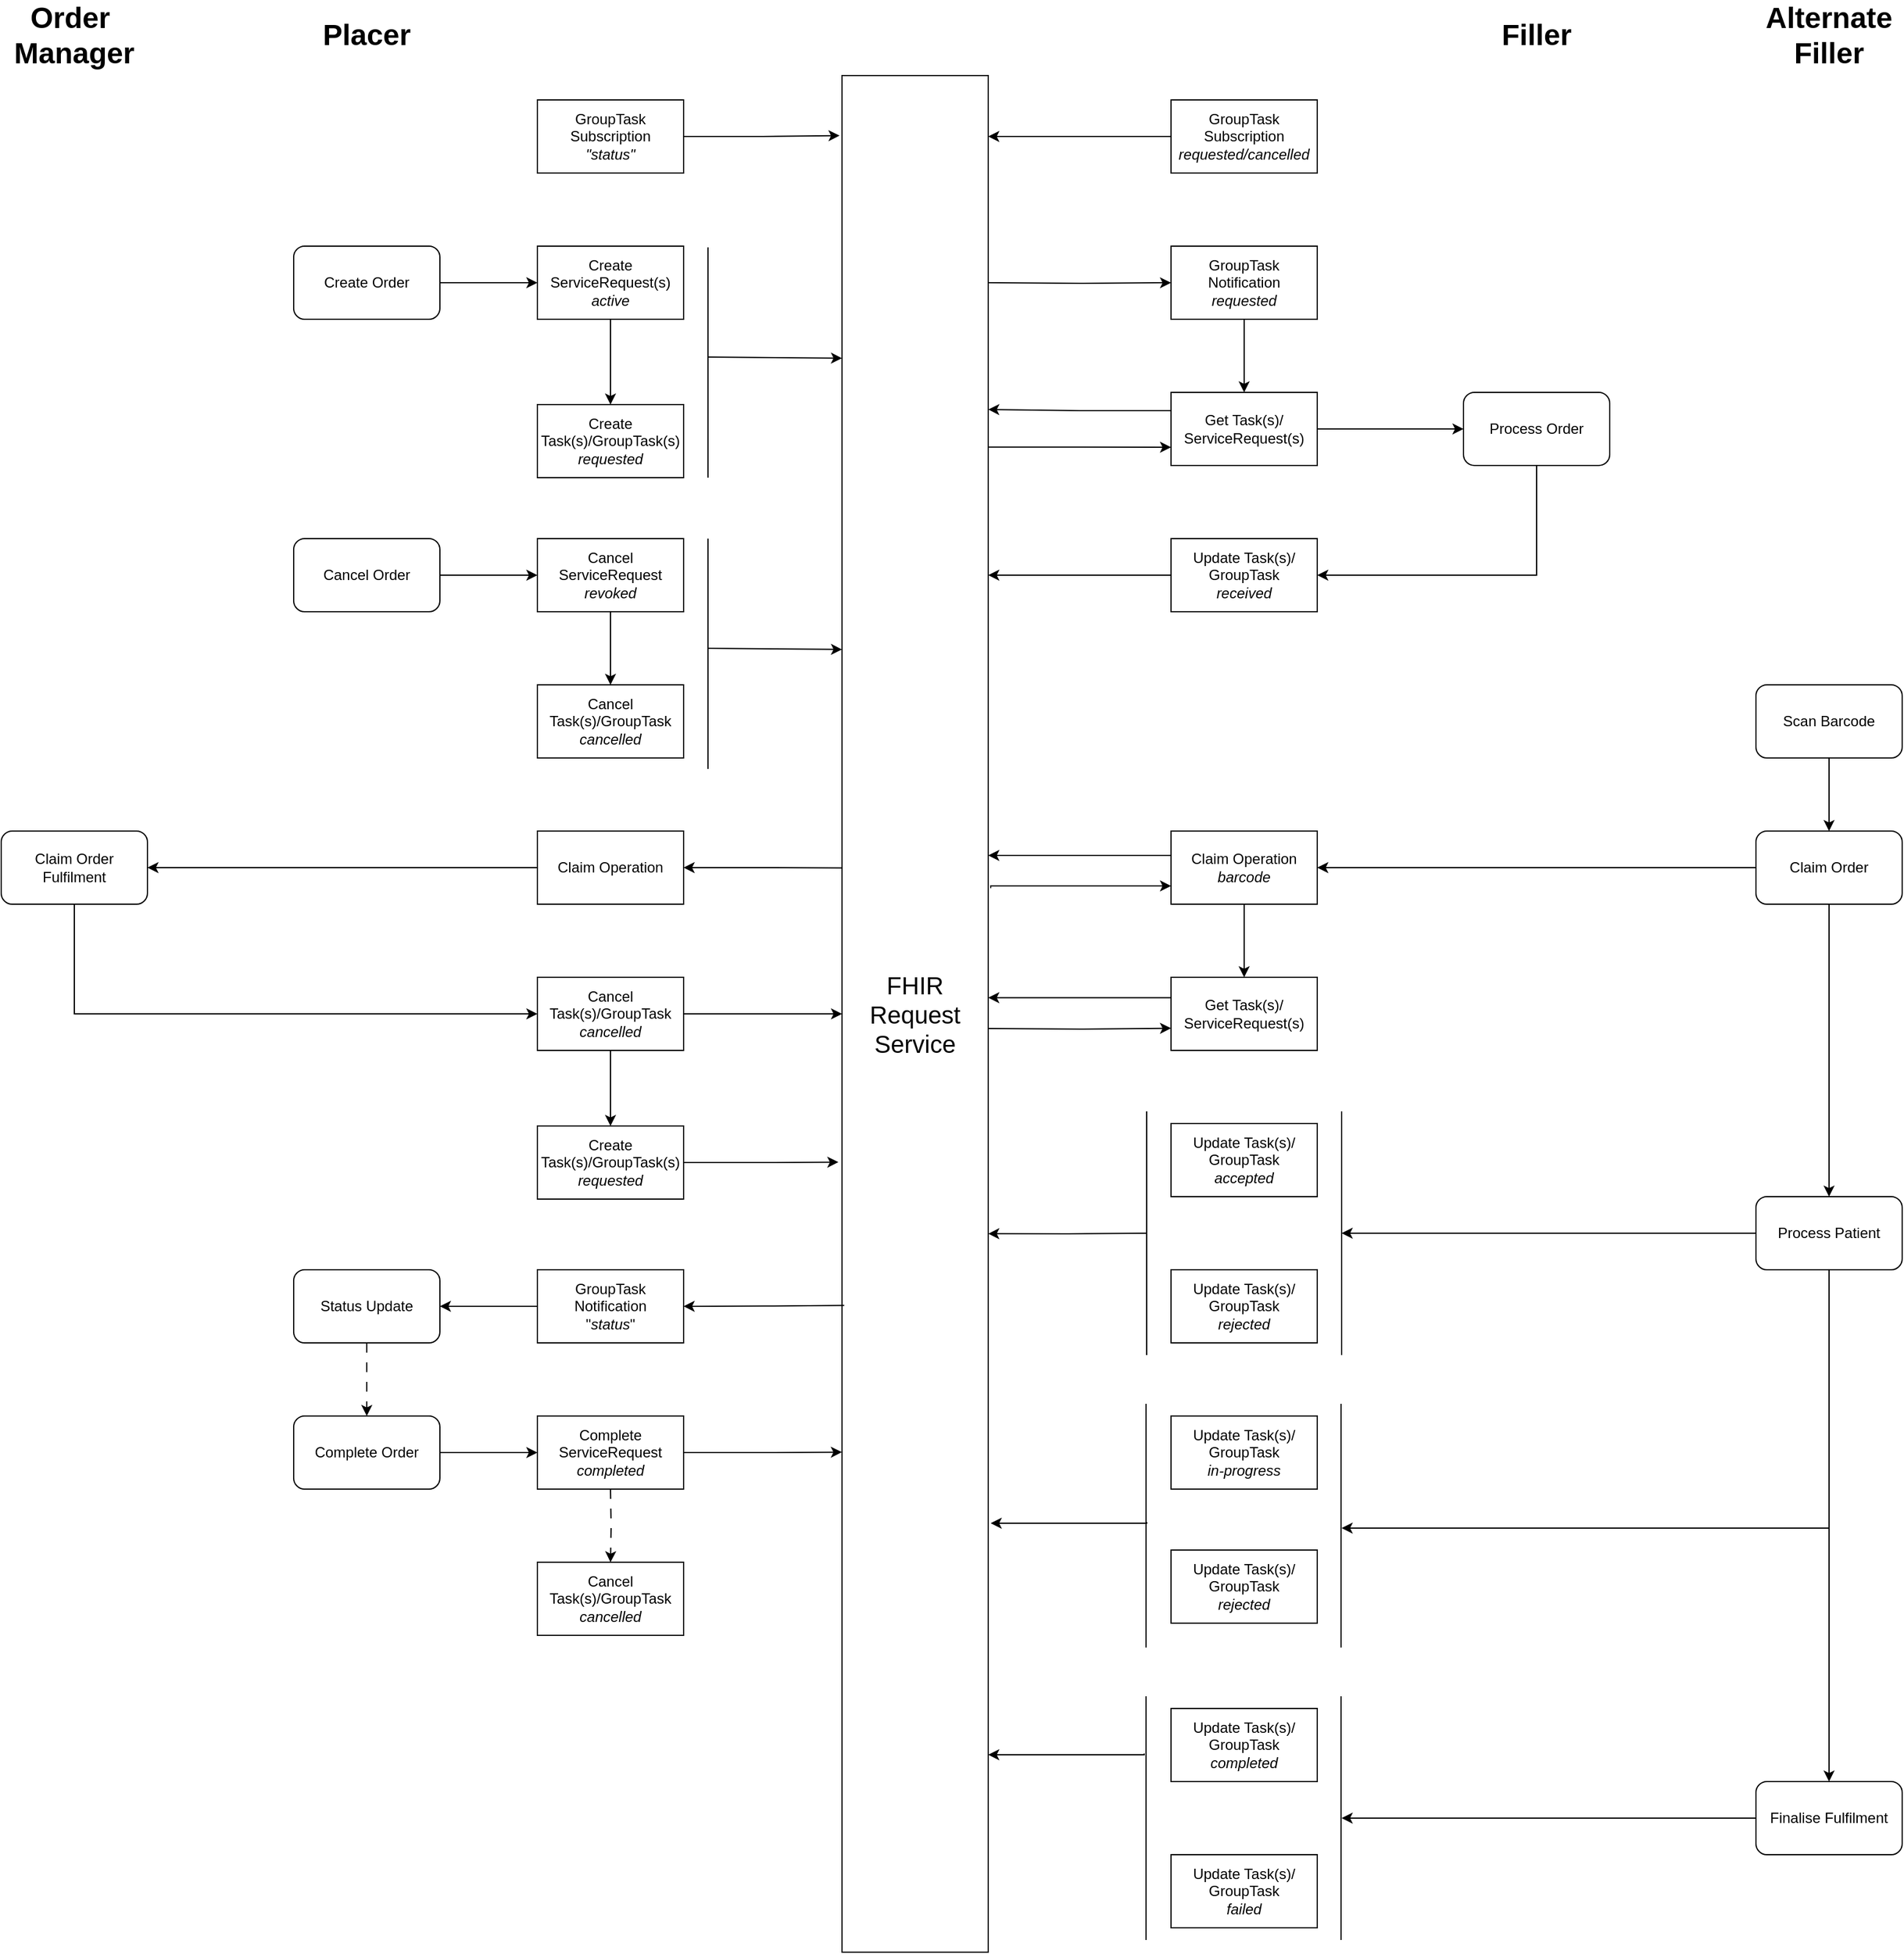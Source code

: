 <mxfile version="22.0.3" type="device">
  <diagram name="Page-1" id="8R8p8WOGXn6GYmeLdF4O">
    <mxGraphModel dx="1434" dy="1176" grid="1" gridSize="10" guides="1" tooltips="1" connect="1" arrows="1" fold="1" page="1" pageScale="1" pageWidth="2000" pageHeight="2000" math="0" shadow="0">
      <root>
        <mxCell id="0" />
        <mxCell id="1" parent="0" />
        <mxCell id="58J77CmHHtezco-8vGAR-23" style="edgeStyle=orthogonalEdgeStyle;rounded=0;orthogonalLoop=1;jettySize=auto;html=1;entryX=0;entryY=0.5;entryDx=0;entryDy=0;" parent="1" source="58J77CmHHtezco-8vGAR-1" target="58J77CmHHtezco-8vGAR-2" edge="1">
          <mxGeometry relative="1" as="geometry" />
        </mxCell>
        <mxCell id="58J77CmHHtezco-8vGAR-1" value="Create Order" style="rounded=1;whiteSpace=wrap;html=1;" parent="1" vertex="1">
          <mxGeometry x="360" y="278" width="120" height="60" as="geometry" />
        </mxCell>
        <mxCell id="58J77CmHHtezco-8vGAR-8" style="edgeStyle=orthogonalEdgeStyle;rounded=0;orthogonalLoop=1;jettySize=auto;html=1;entryX=0.5;entryY=0;entryDx=0;entryDy=0;" parent="1" source="58J77CmHHtezco-8vGAR-2" target="58J77CmHHtezco-8vGAR-3" edge="1">
          <mxGeometry relative="1" as="geometry" />
        </mxCell>
        <mxCell id="58J77CmHHtezco-8vGAR-2" value="Create ServiceRequest(s)&lt;br&gt;&lt;i&gt;active&lt;/i&gt;" style="rounded=0;whiteSpace=wrap;html=1;" parent="1" vertex="1">
          <mxGeometry x="560" y="278" width="120" height="60" as="geometry" />
        </mxCell>
        <mxCell id="58J77CmHHtezco-8vGAR-3" value="Create Task(s)/GroupTask(s)&lt;br&gt;&lt;i&gt;requested&lt;/i&gt;" style="rounded=0;whiteSpace=wrap;html=1;" parent="1" vertex="1">
          <mxGeometry x="560" y="408" width="120" height="60" as="geometry" />
        </mxCell>
        <mxCell id="58J77CmHHtezco-8vGAR-4" value="GroupTask Subscription&lt;br&gt;&lt;i&gt;requested/cancelled&lt;/i&gt;" style="rounded=0;whiteSpace=wrap;html=1;" parent="1" vertex="1">
          <mxGeometry x="1080" y="158" width="120" height="60" as="geometry" />
        </mxCell>
        <mxCell id="58J77CmHHtezco-8vGAR-7" style="edgeStyle=orthogonalEdgeStyle;rounded=0;orthogonalLoop=1;jettySize=auto;html=1;entryX=0.5;entryY=0;entryDx=0;entryDy=0;" parent="1" source="58J77CmHHtezco-8vGAR-5" target="58J77CmHHtezco-8vGAR-6" edge="1">
          <mxGeometry relative="1" as="geometry" />
        </mxCell>
        <mxCell id="58J77CmHHtezco-8vGAR-5" value="GroupTask Notification&lt;br&gt;&lt;i&gt;requested&lt;/i&gt;" style="rounded=0;whiteSpace=wrap;html=1;" parent="1" vertex="1">
          <mxGeometry x="1080" y="278" width="120" height="60" as="geometry" />
        </mxCell>
        <mxCell id="58J77CmHHtezco-8vGAR-6" value="Get Task(s)/ ServiceRequest(s)" style="rounded=0;whiteSpace=wrap;html=1;" parent="1" vertex="1">
          <mxGeometry x="1080" y="398" width="120" height="60" as="geometry" />
        </mxCell>
        <mxCell id="58J77CmHHtezco-8vGAR-9" value="&lt;font style=&quot;font-size: 20px;&quot;&gt;FHIR Request Service&lt;/font&gt;" style="rounded=0;whiteSpace=wrap;html=1;" parent="1" vertex="1">
          <mxGeometry x="810" y="138" width="120" height="1540" as="geometry" />
        </mxCell>
        <mxCell id="58J77CmHHtezco-8vGAR-10" value="" style="endArrow=none;html=1;rounded=0;" parent="1" edge="1">
          <mxGeometry width="50" height="50" relative="1" as="geometry">
            <mxPoint x="700" y="468" as="sourcePoint" />
            <mxPoint x="700" y="279" as="targetPoint" />
          </mxGeometry>
        </mxCell>
        <mxCell id="58J77CmHHtezco-8vGAR-11" value="" style="endArrow=classic;html=1;rounded=0;entryX=0;entryY=0.129;entryDx=0;entryDy=0;entryPerimeter=0;" parent="1" edge="1">
          <mxGeometry width="50" height="50" relative="1" as="geometry">
            <mxPoint x="700" y="369" as="sourcePoint" />
            <mxPoint x="810" y="369.94" as="targetPoint" />
          </mxGeometry>
        </mxCell>
        <mxCell id="58J77CmHHtezco-8vGAR-12" value="" style="endArrow=classic;html=1;rounded=0;exitX=0;exitY=0.5;exitDx=0;exitDy=0;edgeStyle=orthogonalEdgeStyle;" parent="1" source="58J77CmHHtezco-8vGAR-4" edge="1">
          <mxGeometry width="50" height="50" relative="1" as="geometry">
            <mxPoint x="710" y="258" as="sourcePoint" />
            <mxPoint x="930" y="188" as="targetPoint" />
          </mxGeometry>
        </mxCell>
        <mxCell id="58J77CmHHtezco-8vGAR-13" value="" style="endArrow=classic;html=1;rounded=0;entryX=0;entryY=0.5;entryDx=0;entryDy=0;edgeStyle=orthogonalEdgeStyle;" parent="1" target="58J77CmHHtezco-8vGAR-5" edge="1">
          <mxGeometry width="50" height="50" relative="1" as="geometry">
            <mxPoint x="930" y="308" as="sourcePoint" />
            <mxPoint x="941" y="199" as="targetPoint" />
          </mxGeometry>
        </mxCell>
        <mxCell id="58J77CmHHtezco-8vGAR-14" value="" style="endArrow=classic;html=1;rounded=0;exitX=0;exitY=0.25;exitDx=0;exitDy=0;edgeStyle=orthogonalEdgeStyle;" parent="1" source="58J77CmHHtezco-8vGAR-6" edge="1">
          <mxGeometry width="50" height="50" relative="1" as="geometry">
            <mxPoint x="940" y="318" as="sourcePoint" />
            <mxPoint x="930" y="412" as="targetPoint" />
          </mxGeometry>
        </mxCell>
        <mxCell id="58J77CmHHtezco-8vGAR-15" value="" style="endArrow=classic;html=1;rounded=0;entryX=0;entryY=0.75;entryDx=0;entryDy=0;edgeStyle=orthogonalEdgeStyle;exitX=1;exitY=0.198;exitDx=0;exitDy=0;exitPerimeter=0;" parent="1" source="58J77CmHHtezco-8vGAR-9" target="58J77CmHHtezco-8vGAR-6" edge="1">
          <mxGeometry width="50" height="50" relative="1" as="geometry">
            <mxPoint x="970" y="488" as="sourcePoint" />
            <mxPoint x="942" y="423" as="targetPoint" />
          </mxGeometry>
        </mxCell>
        <mxCell id="58J77CmHHtezco-8vGAR-16" value="Update Task(s)/ GroupTask&lt;br&gt;&lt;i&gt;received&lt;/i&gt;" style="rounded=0;whiteSpace=wrap;html=1;" parent="1" vertex="1">
          <mxGeometry x="1080" y="518" width="120" height="60" as="geometry" />
        </mxCell>
        <mxCell id="58J77CmHHtezco-8vGAR-17" value="Update Task(s)/ GroupTask&lt;br&gt;&lt;i&gt;accepted&lt;/i&gt;" style="rounded=0;whiteSpace=wrap;html=1;" parent="1" vertex="1">
          <mxGeometry x="1080" y="998" width="120" height="60" as="geometry" />
        </mxCell>
        <mxCell id="58J77CmHHtezco-8vGAR-18" value="Update Task(s)/ GroupTask&lt;br&gt;&lt;i&gt;in-progress&lt;/i&gt;" style="rounded=0;whiteSpace=wrap;html=1;" parent="1" vertex="1">
          <mxGeometry x="1080" y="1238" width="120" height="60" as="geometry" />
        </mxCell>
        <mxCell id="58J77CmHHtezco-8vGAR-19" value="Update Task(s)/ GroupTask&lt;br&gt;&lt;i&gt;rejected&lt;/i&gt;" style="rounded=0;whiteSpace=wrap;html=1;" parent="1" vertex="1">
          <mxGeometry x="1080" y="1118" width="120" height="60" as="geometry" />
        </mxCell>
        <mxCell id="58J77CmHHtezco-8vGAR-20" value="Update Task(s)/ GroupTask&lt;br&gt;&lt;i&gt;completed&lt;/i&gt;" style="rounded=0;whiteSpace=wrap;html=1;" parent="1" vertex="1">
          <mxGeometry x="1080" y="1478" width="120" height="60" as="geometry" />
        </mxCell>
        <mxCell id="58J77CmHHtezco-8vGAR-21" value="Update Task(s)/ GroupTask&lt;br&gt;&lt;i&gt;failed&lt;/i&gt;" style="rounded=0;whiteSpace=wrap;html=1;" parent="1" vertex="1">
          <mxGeometry x="1080" y="1598" width="120" height="60" as="geometry" />
        </mxCell>
        <mxCell id="58J77CmHHtezco-8vGAR-22" value="GroupTask Subscription&lt;br&gt;&lt;i&gt;&quot;status&quot;&lt;/i&gt;" style="rounded=0;whiteSpace=wrap;html=1;" parent="1" vertex="1">
          <mxGeometry x="560" y="158" width="120" height="60" as="geometry" />
        </mxCell>
        <mxCell id="58J77CmHHtezco-8vGAR-24" value="" style="endArrow=classic;html=1;rounded=0;exitX=1;exitY=0.5;exitDx=0;exitDy=0;edgeStyle=orthogonalEdgeStyle;entryX=-0.017;entryY=0.032;entryDx=0;entryDy=0;entryPerimeter=0;" parent="1" source="58J77CmHHtezco-8vGAR-22" target="58J77CmHHtezco-8vGAR-9" edge="1">
          <mxGeometry width="50" height="50" relative="1" as="geometry">
            <mxPoint x="710" y="449" as="sourcePoint" />
            <mxPoint x="800" y="188" as="targetPoint" />
          </mxGeometry>
        </mxCell>
        <mxCell id="58J77CmHHtezco-8vGAR-25" value="Cancel ServiceRequest&lt;br&gt;&lt;i&gt;revoked&lt;/i&gt;" style="rounded=0;whiteSpace=wrap;html=1;" parent="1" vertex="1">
          <mxGeometry x="560" y="518" width="120" height="60" as="geometry" />
        </mxCell>
        <mxCell id="58J77CmHHtezco-8vGAR-26" value="Cancel Order" style="rounded=1;whiteSpace=wrap;html=1;" parent="1" vertex="1">
          <mxGeometry x="360" y="518" width="120" height="60" as="geometry" />
        </mxCell>
        <mxCell id="58J77CmHHtezco-8vGAR-27" value="Cancel Task(s)/GroupTask&lt;br&gt;&lt;i&gt;cancelled&lt;/i&gt;" style="rounded=0;whiteSpace=wrap;html=1;" parent="1" vertex="1">
          <mxGeometry x="560" y="638" width="120" height="60" as="geometry" />
        </mxCell>
        <mxCell id="58J77CmHHtezco-8vGAR-28" style="edgeStyle=orthogonalEdgeStyle;rounded=0;orthogonalLoop=1;jettySize=auto;html=1;entryX=0.5;entryY=0;entryDx=0;entryDy=0;exitX=0.5;exitY=1;exitDx=0;exitDy=0;" parent="1" source="58J77CmHHtezco-8vGAR-25" target="58J77CmHHtezco-8vGAR-27" edge="1">
          <mxGeometry relative="1" as="geometry">
            <mxPoint x="630" y="338" as="sourcePoint" />
            <mxPoint x="630" y="408" as="targetPoint" />
          </mxGeometry>
        </mxCell>
        <mxCell id="58J77CmHHtezco-8vGAR-29" value="" style="endArrow=none;html=1;rounded=0;" parent="1" edge="1">
          <mxGeometry width="50" height="50" relative="1" as="geometry">
            <mxPoint x="700" y="707" as="sourcePoint" />
            <mxPoint x="700" y="518" as="targetPoint" />
          </mxGeometry>
        </mxCell>
        <mxCell id="58J77CmHHtezco-8vGAR-30" value="" style="endArrow=classic;html=1;rounded=0;entryX=0;entryY=0.129;entryDx=0;entryDy=0;entryPerimeter=0;edgeStyle=orthogonalEdgeStyle;" parent="1" edge="1">
          <mxGeometry width="50" height="50" relative="1" as="geometry">
            <mxPoint x="700" y="608" as="sourcePoint" />
            <mxPoint x="810" y="608.94" as="targetPoint" />
          </mxGeometry>
        </mxCell>
        <mxCell id="58J77CmHHtezco-8vGAR-31" style="edgeStyle=orthogonalEdgeStyle;rounded=0;orthogonalLoop=1;jettySize=auto;html=1;exitX=1;exitY=0.5;exitDx=0;exitDy=0;" parent="1" source="58J77CmHHtezco-8vGAR-26" edge="1">
          <mxGeometry relative="1" as="geometry">
            <mxPoint x="490" y="308" as="sourcePoint" />
            <mxPoint x="560" y="548" as="targetPoint" />
          </mxGeometry>
        </mxCell>
        <mxCell id="58J77CmHHtezco-8vGAR-32" value="" style="endArrow=none;html=1;rounded=0;" parent="1" edge="1">
          <mxGeometry width="50" height="50" relative="1" as="geometry">
            <mxPoint x="1060" y="1188" as="sourcePoint" />
            <mxPoint x="1060" y="988" as="targetPoint" />
          </mxGeometry>
        </mxCell>
        <mxCell id="58J77CmHHtezco-8vGAR-33" value="" style="endArrow=classic;html=1;rounded=0;edgeStyle=orthogonalEdgeStyle;" parent="1" edge="1">
          <mxGeometry width="50" height="50" relative="1" as="geometry">
            <mxPoint x="1060" y="1325" as="sourcePoint" />
            <mxPoint x="932" y="1326" as="targetPoint" />
            <Array as="points">
              <mxPoint x="995" y="1326" />
              <mxPoint x="932" y="1326" />
            </Array>
          </mxGeometry>
        </mxCell>
        <mxCell id="58J77CmHHtezco-8vGAR-41" style="edgeStyle=orthogonalEdgeStyle;rounded=0;orthogonalLoop=1;jettySize=auto;html=1;" parent="1" source="58J77CmHHtezco-8vGAR-34" target="58J77CmHHtezco-8vGAR-40" edge="1">
          <mxGeometry relative="1" as="geometry" />
        </mxCell>
        <mxCell id="58J77CmHHtezco-8vGAR-34" value="Complete Order" style="rounded=1;whiteSpace=wrap;html=1;" parent="1" vertex="1">
          <mxGeometry x="360" y="1238" width="120" height="60" as="geometry" />
        </mxCell>
        <mxCell id="58J77CmHHtezco-8vGAR-35" value="GroupTask&lt;br&gt;Notification&lt;br&gt;&quot;&lt;i&gt;status&lt;/i&gt;&quot;" style="rounded=0;whiteSpace=wrap;html=1;" parent="1" vertex="1">
          <mxGeometry x="560" y="1118" width="120" height="60" as="geometry" />
        </mxCell>
        <mxCell id="58J77CmHHtezco-8vGAR-36" value="Status Update" style="rounded=1;whiteSpace=wrap;html=1;" parent="1" vertex="1">
          <mxGeometry x="360" y="1118" width="120" height="60" as="geometry" />
        </mxCell>
        <mxCell id="58J77CmHHtezco-8vGAR-37" style="edgeStyle=orthogonalEdgeStyle;rounded=0;orthogonalLoop=1;jettySize=auto;html=1;exitX=0;exitY=0.5;exitDx=0;exitDy=0;entryX=1;entryY=0.5;entryDx=0;entryDy=0;" parent="1" source="58J77CmHHtezco-8vGAR-35" target="58J77CmHHtezco-8vGAR-36" edge="1">
          <mxGeometry relative="1" as="geometry">
            <mxPoint x="490" y="918" as="sourcePoint" />
            <mxPoint x="570" y="918" as="targetPoint" />
          </mxGeometry>
        </mxCell>
        <mxCell id="58J77CmHHtezco-8vGAR-38" value="" style="endArrow=classic;html=1;rounded=0;entryX=1;entryY=0.5;entryDx=0;entryDy=0;exitX=0.015;exitY=0.715;exitDx=0;exitDy=0;exitPerimeter=0;edgeStyle=orthogonalEdgeStyle;" parent="1" target="58J77CmHHtezco-8vGAR-35" edge="1">
          <mxGeometry width="50" height="50" relative="1" as="geometry">
            <mxPoint x="811.8" y="1147.3" as="sourcePoint" />
            <mxPoint x="942" y="1018" as="targetPoint" />
          </mxGeometry>
        </mxCell>
        <mxCell id="58J77CmHHtezco-8vGAR-39" style="edgeStyle=orthogonalEdgeStyle;rounded=0;orthogonalLoop=1;jettySize=auto;html=1;entryX=0.5;entryY=0;entryDx=0;entryDy=0;exitX=0.5;exitY=1;exitDx=0;exitDy=0;dashed=1;dashPattern=8 8;" parent="1" source="58J77CmHHtezco-8vGAR-36" target="58J77CmHHtezco-8vGAR-34" edge="1">
          <mxGeometry relative="1" as="geometry">
            <mxPoint x="630" y="948" as="sourcePoint" />
            <mxPoint x="630" y="1008" as="targetPoint" />
          </mxGeometry>
        </mxCell>
        <mxCell id="58J77CmHHtezco-8vGAR-40" value="Complete&lt;br&gt;ServiceRequest&lt;br&gt;&lt;i&gt;completed&lt;/i&gt;" style="rounded=0;whiteSpace=wrap;html=1;" parent="1" vertex="1">
          <mxGeometry x="560" y="1238" width="120" height="60" as="geometry" />
        </mxCell>
        <mxCell id="58J77CmHHtezco-8vGAR-42" style="edgeStyle=orthogonalEdgeStyle;rounded=0;orthogonalLoop=1;jettySize=auto;html=1;entryX=-0.001;entryY=0.833;entryDx=0;entryDy=0;entryPerimeter=0;" parent="1" source="58J77CmHHtezco-8vGAR-40" edge="1">
          <mxGeometry relative="1" as="geometry">
            <mxPoint x="809.88" y="1267.66" as="targetPoint" />
          </mxGeometry>
        </mxCell>
        <mxCell id="58J77CmHHtezco-8vGAR-44" value="Cancel Task(s)/GroupTask&lt;br&gt;&lt;i&gt;cancelled&lt;/i&gt;" style="rounded=0;whiteSpace=wrap;html=1;" parent="1" vertex="1">
          <mxGeometry x="560" y="1358" width="120" height="60" as="geometry" />
        </mxCell>
        <mxCell id="58J77CmHHtezco-8vGAR-45" style="edgeStyle=orthogonalEdgeStyle;rounded=0;orthogonalLoop=1;jettySize=auto;html=1;dashed=1;dashPattern=8 8;" parent="1" target="58J77CmHHtezco-8vGAR-44" edge="1">
          <mxGeometry relative="1" as="geometry">
            <mxPoint x="620" y="1298" as="sourcePoint" />
            <mxPoint x="430" y="1248" as="targetPoint" />
          </mxGeometry>
        </mxCell>
        <mxCell id="tBrtz9nmKrQYxcQgaU5S-2" style="edgeStyle=orthogonalEdgeStyle;rounded=0;orthogonalLoop=1;jettySize=auto;html=1;entryX=1;entryY=0.5;entryDx=0;entryDy=0;" parent="1" source="58J77CmHHtezco-8vGAR-47" target="58J77CmHHtezco-8vGAR-16" edge="1">
          <mxGeometry relative="1" as="geometry">
            <Array as="points">
              <mxPoint x="1380" y="548" />
            </Array>
          </mxGeometry>
        </mxCell>
        <mxCell id="58J77CmHHtezco-8vGAR-47" value="Process Order" style="rounded=1;whiteSpace=wrap;html=1;" parent="1" vertex="1">
          <mxGeometry x="1320" y="398" width="120" height="60" as="geometry" />
        </mxCell>
        <mxCell id="58J77CmHHtezco-8vGAR-48" value="" style="endArrow=classic;html=1;rounded=0;edgeStyle=orthogonalEdgeStyle;exitX=1;exitY=0.5;exitDx=0;exitDy=0;" parent="1" source="58J77CmHHtezco-8vGAR-6" target="58J77CmHHtezco-8vGAR-47" edge="1">
          <mxGeometry width="50" height="50" relative="1" as="geometry">
            <mxPoint x="1150" y="428" as="sourcePoint" />
            <mxPoint x="1090" y="453" as="targetPoint" />
          </mxGeometry>
        </mxCell>
        <mxCell id="58J77CmHHtezco-8vGAR-49" value="Finalise Fulfilment" style="rounded=1;whiteSpace=wrap;html=1;" parent="1" vertex="1">
          <mxGeometry x="1560" y="1538" width="120" height="60" as="geometry" />
        </mxCell>
        <mxCell id="58J77CmHHtezco-8vGAR-50" value="" style="endArrow=none;html=1;rounded=0;" parent="1" edge="1">
          <mxGeometry width="50" height="50" relative="1" as="geometry">
            <mxPoint x="1220" y="1188" as="sourcePoint" />
            <mxPoint x="1220" y="988" as="targetPoint" />
          </mxGeometry>
        </mxCell>
        <mxCell id="58J77CmHHtezco-8vGAR-51" value="" style="endArrow=classic;html=1;rounded=0;edgeStyle=orthogonalEdgeStyle;" parent="1" source="58J77CmHHtezco-8vGAR-49" edge="1">
          <mxGeometry width="50" height="50" relative="1" as="geometry">
            <mxPoint x="1320" y="1517.5" as="sourcePoint" />
            <mxPoint x="1220" y="1568" as="targetPoint" />
            <Array as="points" />
          </mxGeometry>
        </mxCell>
        <mxCell id="58J77CmHHtezco-8vGAR-53" value="Placer" style="text;html=1;strokeColor=none;fillColor=none;align=center;verticalAlign=middle;whiteSpace=wrap;rounded=0;fontStyle=1;fontSize=24;" parent="1" vertex="1">
          <mxGeometry x="390" y="90" width="60" height="30" as="geometry" />
        </mxCell>
        <mxCell id="58J77CmHHtezco-8vGAR-54" value="Filler" style="text;html=1;strokeColor=none;fillColor=none;align=center;verticalAlign=middle;whiteSpace=wrap;rounded=0;fontStyle=1;fontSize=24;" parent="1" vertex="1">
          <mxGeometry x="1350" y="90" width="60" height="30" as="geometry" />
        </mxCell>
        <mxCell id="tBrtz9nmKrQYxcQgaU5S-6" style="edgeStyle=orthogonalEdgeStyle;rounded=0;orthogonalLoop=1;jettySize=auto;html=1;" parent="1" source="tBrtz9nmKrQYxcQgaU5S-1" edge="1">
          <mxGeometry relative="1" as="geometry">
            <mxPoint x="1220" y="1330" as="targetPoint" />
            <Array as="points">
              <mxPoint x="1620" y="1330" />
              <mxPoint x="1221" y="1330" />
            </Array>
          </mxGeometry>
        </mxCell>
        <mxCell id="tBrtz9nmKrQYxcQgaU5S-1" value="Process Patient" style="rounded=1;whiteSpace=wrap;html=1;" parent="1" vertex="1">
          <mxGeometry x="1560" y="1058" width="120" height="60" as="geometry" />
        </mxCell>
        <mxCell id="tBrtz9nmKrQYxcQgaU5S-3" value="" style="endArrow=classic;html=1;rounded=0;exitX=0;exitY=0.5;exitDx=0;exitDy=0;edgeStyle=orthogonalEdgeStyle;" parent="1" source="58J77CmHHtezco-8vGAR-16" edge="1">
          <mxGeometry width="50" height="50" relative="1" as="geometry">
            <mxPoint x="1090" y="423" as="sourcePoint" />
            <mxPoint x="930" y="548" as="targetPoint" />
          </mxGeometry>
        </mxCell>
        <mxCell id="tBrtz9nmKrQYxcQgaU5S-5" value="" style="endArrow=classic;html=1;rounded=0;edgeStyle=orthogonalEdgeStyle;entryX=1;entryY=0.52;entryDx=0;entryDy=0;entryPerimeter=0;" parent="1" edge="1">
          <mxGeometry width="50" height="50" relative="1" as="geometry">
            <mxPoint x="1060" y="1088" as="sourcePoint" />
            <mxPoint x="930" y="1088.4" as="targetPoint" />
          </mxGeometry>
        </mxCell>
        <mxCell id="tBrtz9nmKrQYxcQgaU5S-7" value="Update Task(s)/ GroupTask&lt;br&gt;&lt;i&gt;rejected&lt;/i&gt;" style="rounded=0;whiteSpace=wrap;html=1;" parent="1" vertex="1">
          <mxGeometry x="1080" y="1348" width="120" height="60" as="geometry" />
        </mxCell>
        <mxCell id="tBrtz9nmKrQYxcQgaU5S-8" value="" style="endArrow=none;html=1;rounded=0;" parent="1" edge="1">
          <mxGeometry width="50" height="50" relative="1" as="geometry">
            <mxPoint x="1059.5" y="1428" as="sourcePoint" />
            <mxPoint x="1059.5" y="1228" as="targetPoint" />
          </mxGeometry>
        </mxCell>
        <mxCell id="tBrtz9nmKrQYxcQgaU5S-9" value="" style="endArrow=none;html=1;rounded=0;" parent="1" edge="1">
          <mxGeometry width="50" height="50" relative="1" as="geometry">
            <mxPoint x="1219.5" y="1428" as="sourcePoint" />
            <mxPoint x="1219.5" y="1228" as="targetPoint" />
          </mxGeometry>
        </mxCell>
        <mxCell id="tBrtz9nmKrQYxcQgaU5S-11" value="" style="endArrow=none;html=1;rounded=0;" parent="1" edge="1">
          <mxGeometry width="50" height="50" relative="1" as="geometry">
            <mxPoint x="1059.5" y="1668" as="sourcePoint" />
            <mxPoint x="1059.5" y="1468" as="targetPoint" />
          </mxGeometry>
        </mxCell>
        <mxCell id="tBrtz9nmKrQYxcQgaU5S-12" value="" style="endArrow=none;html=1;rounded=0;" parent="1" edge="1">
          <mxGeometry width="50" height="50" relative="1" as="geometry">
            <mxPoint x="1219.5" y="1668" as="sourcePoint" />
            <mxPoint x="1219.5" y="1468" as="targetPoint" />
          </mxGeometry>
        </mxCell>
        <mxCell id="tBrtz9nmKrQYxcQgaU5S-13" value="" style="endArrow=classic;html=1;rounded=0;entryX=0.5;entryY=0;entryDx=0;entryDy=0;exitX=0.5;exitY=1;exitDx=0;exitDy=0;" parent="1" source="5GHypEu7JvWQs-w7dyQg-3" target="tBrtz9nmKrQYxcQgaU5S-1" edge="1">
          <mxGeometry width="50" height="50" relative="1" as="geometry">
            <mxPoint x="1380" y="1138" as="sourcePoint" />
            <mxPoint x="950" y="1268" as="targetPoint" />
          </mxGeometry>
        </mxCell>
        <mxCell id="tBrtz9nmKrQYxcQgaU5S-14" value="" style="endArrow=classic;html=1;rounded=0;entryX=0.5;entryY=0;entryDx=0;entryDy=0;exitX=0.5;exitY=1;exitDx=0;exitDy=0;" parent="1" source="tBrtz9nmKrQYxcQgaU5S-1" target="58J77CmHHtezco-8vGAR-49" edge="1">
          <mxGeometry width="50" height="50" relative="1" as="geometry">
            <mxPoint x="1390" y="1098" as="sourcePoint" />
            <mxPoint x="1390" y="1298" as="targetPoint" />
          </mxGeometry>
        </mxCell>
        <mxCell id="tBrtz9nmKrQYxcQgaU5S-15" value="" style="endArrow=classic;html=1;rounded=0;edgeStyle=orthogonalEdgeStyle;" parent="1" edge="1">
          <mxGeometry width="50" height="50" relative="1" as="geometry">
            <mxPoint x="1058" y="1515" as="sourcePoint" />
            <mxPoint x="930" y="1516" as="targetPoint" />
            <Array as="points">
              <mxPoint x="993" y="1516" />
              <mxPoint x="930" y="1516" />
            </Array>
          </mxGeometry>
        </mxCell>
        <mxCell id="5GHypEu7JvWQs-w7dyQg-11" style="edgeStyle=orthogonalEdgeStyle;rounded=0;orthogonalLoop=1;jettySize=auto;html=1;entryX=0.5;entryY=0;entryDx=0;entryDy=0;" parent="1" source="5GHypEu7JvWQs-w7dyQg-1" target="5GHypEu7JvWQs-w7dyQg-10" edge="1">
          <mxGeometry relative="1" as="geometry" />
        </mxCell>
        <mxCell id="5GHypEu7JvWQs-w7dyQg-1" value="Claim Operation&lt;br&gt;&lt;i&gt;barcode&lt;/i&gt;" style="rounded=0;whiteSpace=wrap;html=1;" parent="1" vertex="1">
          <mxGeometry x="1080" y="758" width="120" height="60" as="geometry" />
        </mxCell>
        <mxCell id="5GHypEu7JvWQs-w7dyQg-5" style="edgeStyle=orthogonalEdgeStyle;rounded=0;orthogonalLoop=1;jettySize=auto;html=1;entryX=1;entryY=0.5;entryDx=0;entryDy=0;" parent="1" source="5GHypEu7JvWQs-w7dyQg-3" target="5GHypEu7JvWQs-w7dyQg-1" edge="1">
          <mxGeometry relative="1" as="geometry" />
        </mxCell>
        <mxCell id="5GHypEu7JvWQs-w7dyQg-3" value="Claim Order" style="rounded=1;whiteSpace=wrap;html=1;" parent="1" vertex="1">
          <mxGeometry x="1560" y="758" width="120" height="60" as="geometry" />
        </mxCell>
        <mxCell id="5GHypEu7JvWQs-w7dyQg-4" value="Alternate Filler" style="text;html=1;strokeColor=none;fillColor=none;align=center;verticalAlign=middle;whiteSpace=wrap;rounded=0;fontStyle=1;fontSize=24;" parent="1" vertex="1">
          <mxGeometry x="1590" y="90" width="60" height="30" as="geometry" />
        </mxCell>
        <mxCell id="5GHypEu7JvWQs-w7dyQg-7" style="edgeStyle=orthogonalEdgeStyle;rounded=0;orthogonalLoop=1;jettySize=auto;html=1;" parent="1" source="5GHypEu7JvWQs-w7dyQg-6" target="5GHypEu7JvWQs-w7dyQg-3" edge="1">
          <mxGeometry relative="1" as="geometry" />
        </mxCell>
        <mxCell id="5GHypEu7JvWQs-w7dyQg-6" value="Scan Barcode" style="rounded=1;whiteSpace=wrap;html=1;" parent="1" vertex="1">
          <mxGeometry x="1560" y="638" width="120" height="60" as="geometry" />
        </mxCell>
        <mxCell id="5GHypEu7JvWQs-w7dyQg-8" value="" style="endArrow=classic;html=1;rounded=0;exitX=0;exitY=0.5;exitDx=0;exitDy=0;edgeStyle=orthogonalEdgeStyle;" parent="1" edge="1">
          <mxGeometry width="50" height="50" relative="1" as="geometry">
            <mxPoint x="1080" y="778" as="sourcePoint" />
            <mxPoint x="930" y="778" as="targetPoint" />
          </mxGeometry>
        </mxCell>
        <mxCell id="5GHypEu7JvWQs-w7dyQg-9" value="" style="endArrow=classic;html=1;rounded=0;edgeStyle=orthogonalEdgeStyle;entryX=0;entryY=0.75;entryDx=0;entryDy=0;exitX=1.017;exitY=0.433;exitDx=0;exitDy=0;exitPerimeter=0;" parent="1" source="58J77CmHHtezco-8vGAR-9" target="5GHypEu7JvWQs-w7dyQg-1" edge="1">
          <mxGeometry width="50" height="50" relative="1" as="geometry">
            <mxPoint x="1020" y="888" as="sourcePoint" />
            <mxPoint x="940" y="788" as="targetPoint" />
            <Array as="points">
              <mxPoint x="932" y="803" />
            </Array>
          </mxGeometry>
        </mxCell>
        <mxCell id="5GHypEu7JvWQs-w7dyQg-10" value="Get Task(s)/ ServiceRequest(s)" style="rounded=0;whiteSpace=wrap;html=1;" parent="1" vertex="1">
          <mxGeometry x="1080" y="878" width="120" height="60" as="geometry" />
        </mxCell>
        <mxCell id="5GHypEu7JvWQs-w7dyQg-12" value="" style="endArrow=classic;html=1;rounded=0;exitX=0;exitY=0.5;exitDx=0;exitDy=0;edgeStyle=orthogonalEdgeStyle;" parent="1" edge="1">
          <mxGeometry width="50" height="50" relative="1" as="geometry">
            <mxPoint x="1080" y="894.75" as="sourcePoint" />
            <mxPoint x="930" y="894.75" as="targetPoint" />
          </mxGeometry>
        </mxCell>
        <mxCell id="5GHypEu7JvWQs-w7dyQg-13" value="" style="endArrow=classic;html=1;rounded=0;edgeStyle=orthogonalEdgeStyle;entryX=0;entryY=0.75;entryDx=0;entryDy=0;" parent="1" edge="1">
          <mxGeometry width="50" height="50" relative="1" as="geometry">
            <mxPoint x="930" y="920" as="sourcePoint" />
            <mxPoint x="1080" y="919.75" as="targetPoint" />
          </mxGeometry>
        </mxCell>
        <mxCell id="5GHypEu7JvWQs-w7dyQg-14" value="Order&amp;nbsp; Manager" style="text;html=1;strokeColor=none;fillColor=none;align=center;verticalAlign=middle;whiteSpace=wrap;rounded=0;fontStyle=1;fontSize=24;" parent="1" vertex="1">
          <mxGeometry x="150" y="90" width="60" height="30" as="geometry" />
        </mxCell>
        <mxCell id="5GHypEu7JvWQs-w7dyQg-22" style="edgeStyle=orthogonalEdgeStyle;rounded=0;orthogonalLoop=1;jettySize=auto;html=1;entryX=0;entryY=0.5;entryDx=0;entryDy=0;" parent="1" source="5GHypEu7JvWQs-w7dyQg-15" target="5GHypEu7JvWQs-w7dyQg-20" edge="1">
          <mxGeometry relative="1" as="geometry">
            <Array as="points">
              <mxPoint x="180" y="908" />
            </Array>
          </mxGeometry>
        </mxCell>
        <mxCell id="5GHypEu7JvWQs-w7dyQg-15" value="Claim Order Fulfilment" style="rounded=1;whiteSpace=wrap;html=1;" parent="1" vertex="1">
          <mxGeometry x="120" y="758" width="120" height="60" as="geometry" />
        </mxCell>
        <mxCell id="5GHypEu7JvWQs-w7dyQg-17" value="" style="endArrow=none;html=1;rounded=0;entryX=0;entryY=0.129;entryDx=0;entryDy=0;entryPerimeter=0;edgeStyle=orthogonalEdgeStyle;startArrow=classic;startFill=1;endFill=0;exitX=1;exitY=0.5;exitDx=0;exitDy=0;" parent="1" source="5GHypEu7JvWQs-w7dyQg-18" edge="1">
          <mxGeometry width="50" height="50" relative="1" as="geometry">
            <mxPoint x="700" y="787.3" as="sourcePoint" />
            <mxPoint x="810" y="788.24" as="targetPoint" />
          </mxGeometry>
        </mxCell>
        <mxCell id="5GHypEu7JvWQs-w7dyQg-18" value="Claim Operation" style="rounded=0;whiteSpace=wrap;html=1;" parent="1" vertex="1">
          <mxGeometry x="560" y="758" width="120" height="60" as="geometry" />
        </mxCell>
        <mxCell id="5GHypEu7JvWQs-w7dyQg-19" value="" style="endArrow=none;html=1;rounded=0;entryX=0;entryY=0.5;entryDx=0;entryDy=0;edgeStyle=orthogonalEdgeStyle;startArrow=classic;startFill=1;endFill=0;exitX=1;exitY=0.5;exitDx=0;exitDy=0;" parent="1" source="5GHypEu7JvWQs-w7dyQg-15" target="5GHypEu7JvWQs-w7dyQg-18" edge="1">
          <mxGeometry width="50" height="50" relative="1" as="geometry">
            <mxPoint x="690" y="798" as="sourcePoint" />
            <mxPoint x="820" y="798.24" as="targetPoint" />
          </mxGeometry>
        </mxCell>
        <mxCell id="5GHypEu7JvWQs-w7dyQg-24" style="edgeStyle=orthogonalEdgeStyle;rounded=0;orthogonalLoop=1;jettySize=auto;html=1;entryX=0.5;entryY=0;entryDx=0;entryDy=0;" parent="1" source="5GHypEu7JvWQs-w7dyQg-20" target="5GHypEu7JvWQs-w7dyQg-21" edge="1">
          <mxGeometry relative="1" as="geometry" />
        </mxCell>
        <mxCell id="5GHypEu7JvWQs-w7dyQg-25" style="edgeStyle=orthogonalEdgeStyle;rounded=0;orthogonalLoop=1;jettySize=auto;html=1;entryX=0;entryY=0.5;entryDx=0;entryDy=0;" parent="1" source="5GHypEu7JvWQs-w7dyQg-20" target="58J77CmHHtezco-8vGAR-9" edge="1">
          <mxGeometry relative="1" as="geometry" />
        </mxCell>
        <mxCell id="5GHypEu7JvWQs-w7dyQg-20" value="Cancel Task(s)/GroupTask&lt;br&gt;&lt;i&gt;cancelled&lt;/i&gt;" style="rounded=0;whiteSpace=wrap;html=1;" parent="1" vertex="1">
          <mxGeometry x="560" y="878" width="120" height="60" as="geometry" />
        </mxCell>
        <mxCell id="5GHypEu7JvWQs-w7dyQg-21" value="Create Task(s)/GroupTask(s)&lt;br&gt;&lt;i&gt;requested&lt;/i&gt;" style="rounded=0;whiteSpace=wrap;html=1;" parent="1" vertex="1">
          <mxGeometry x="560" y="1000" width="120" height="60" as="geometry" />
        </mxCell>
        <mxCell id="5GHypEu7JvWQs-w7dyQg-26" style="edgeStyle=orthogonalEdgeStyle;rounded=0;orthogonalLoop=1;jettySize=auto;html=1;entryX=-0.025;entryY=0.579;entryDx=0;entryDy=0;entryPerimeter=0;" parent="1" source="5GHypEu7JvWQs-w7dyQg-21" target="58J77CmHHtezco-8vGAR-9" edge="1">
          <mxGeometry relative="1" as="geometry" />
        </mxCell>
        <mxCell id="IB3e_7zDIJ2kfJPjfCB0-1" style="edgeStyle=orthogonalEdgeStyle;rounded=0;orthogonalLoop=1;jettySize=auto;html=1;exitX=0;exitY=0.5;exitDx=0;exitDy=0;" edge="1" parent="1" source="tBrtz9nmKrQYxcQgaU5S-1">
          <mxGeometry relative="1" as="geometry">
            <mxPoint x="1220" y="1088" as="targetPoint" />
            <mxPoint x="1630" y="1128" as="sourcePoint" />
            <Array as="points">
              <mxPoint x="1230" y="1088" />
            </Array>
          </mxGeometry>
        </mxCell>
      </root>
    </mxGraphModel>
  </diagram>
</mxfile>
